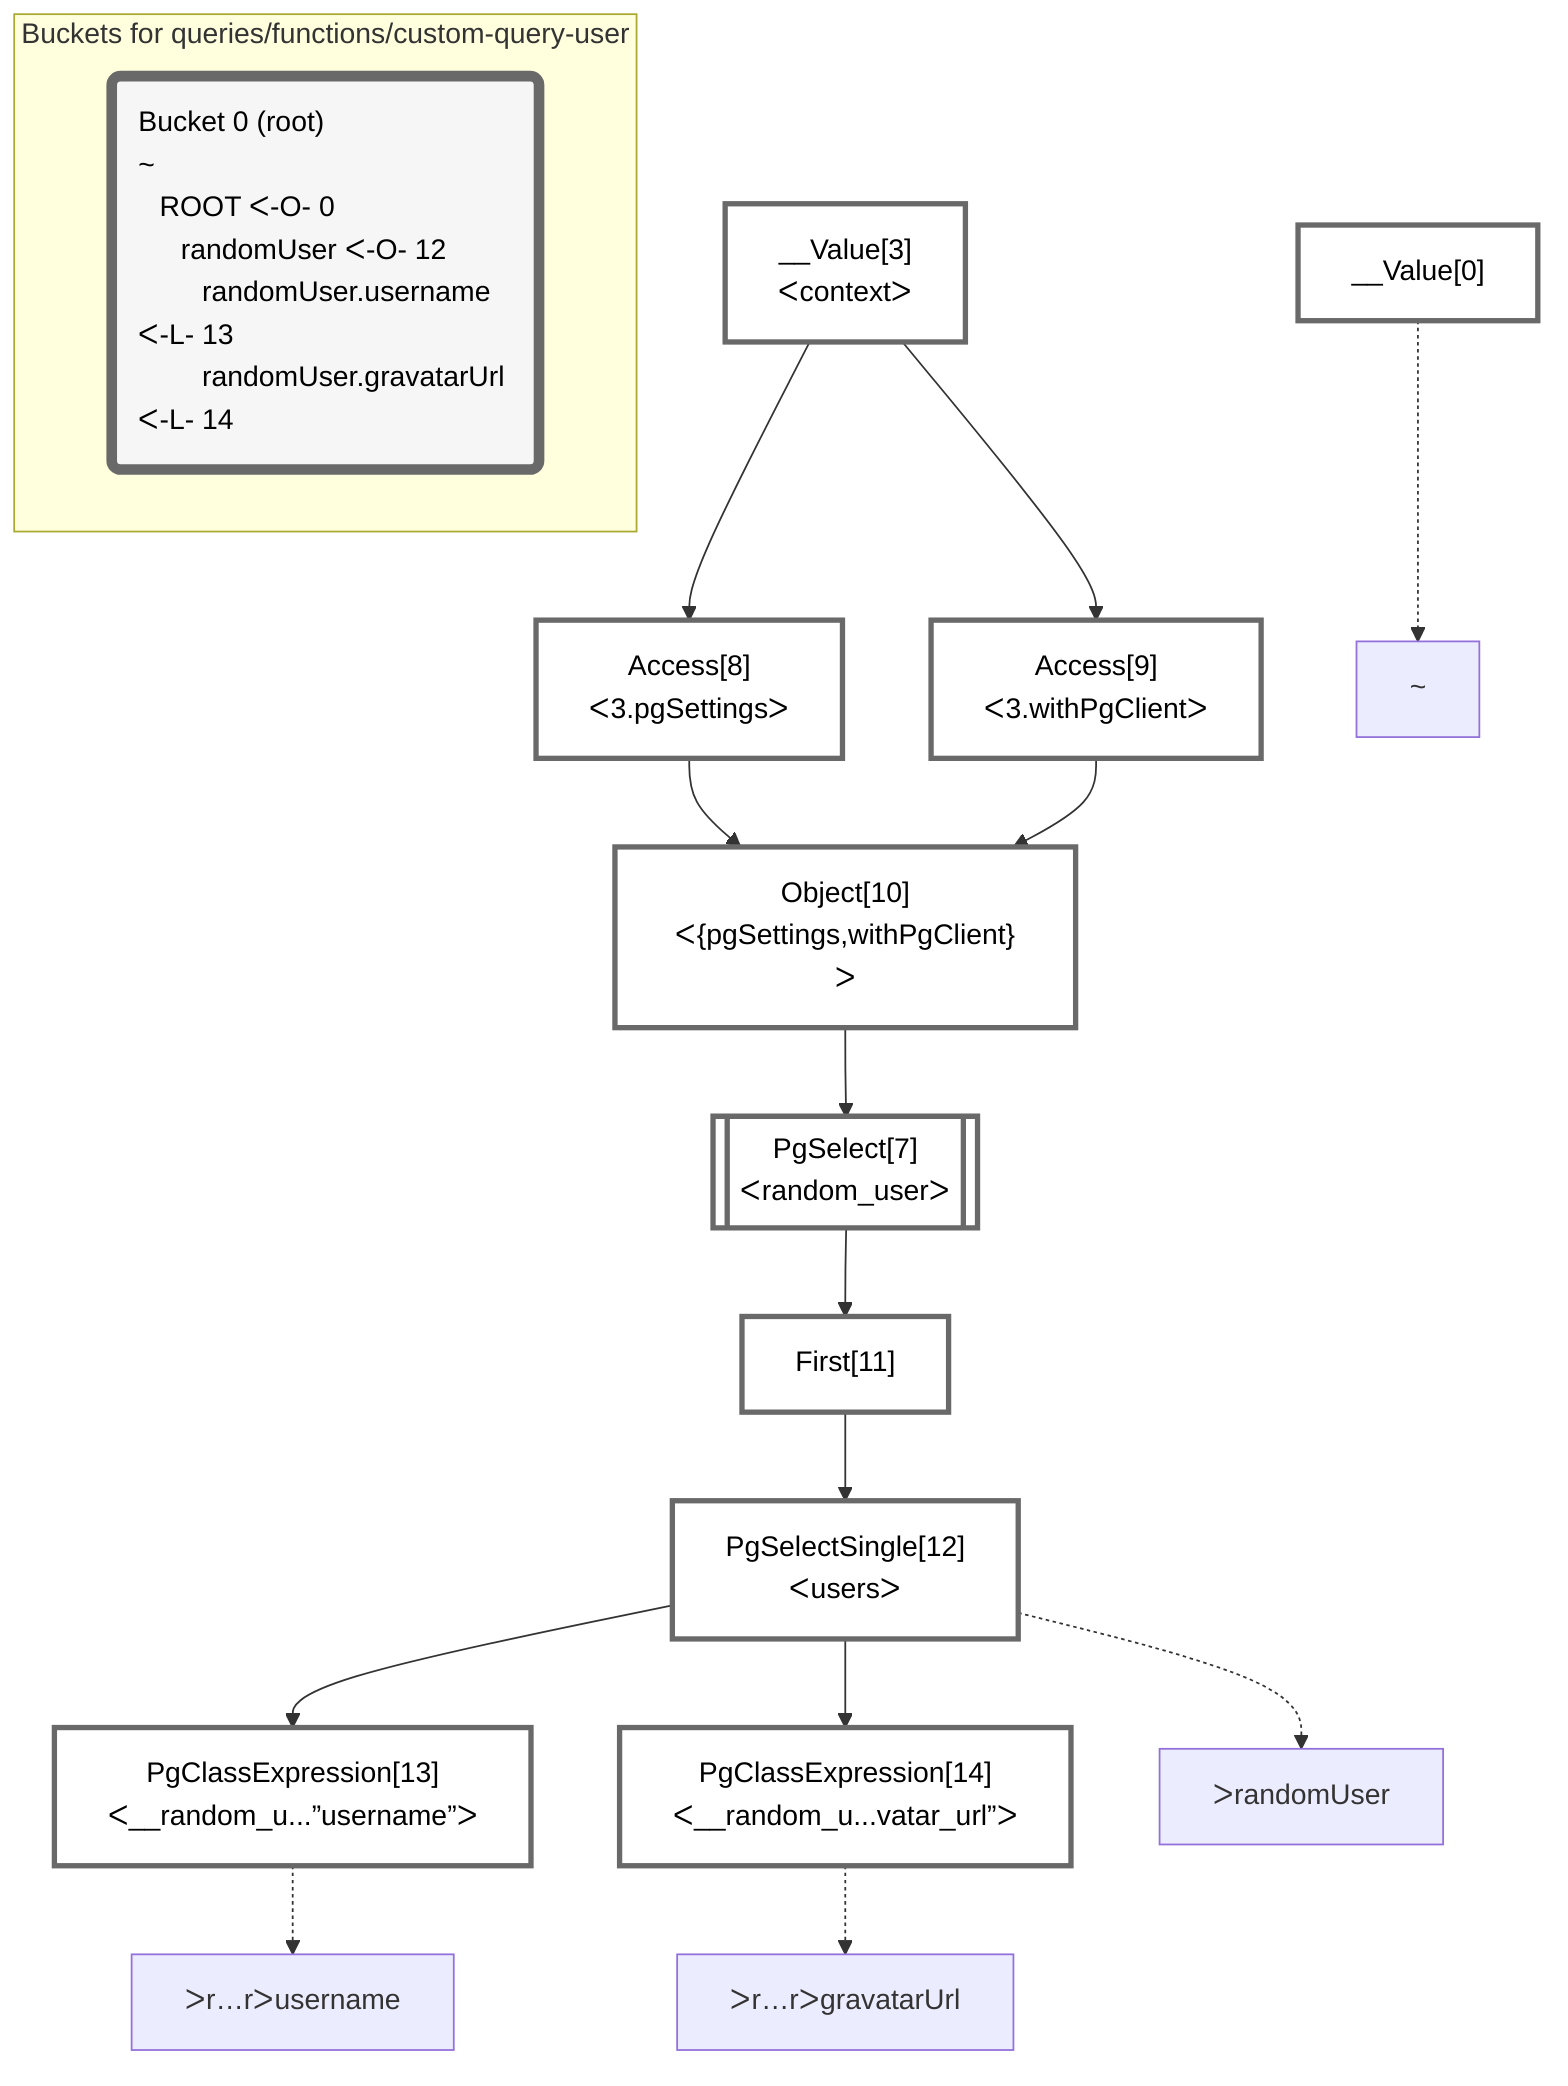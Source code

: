 graph TD
    classDef path fill:#eee,stroke:#000,color:#000
    classDef plan fill:#fff,stroke-width:3px,color:#000
    classDef itemplan fill:#fff,stroke-width:6px,color:#000
    classDef sideeffectplan fill:#f00,stroke-width:6px,color:#000
    classDef bucket fill:#f6f6f6,color:#000,stroke-width:6px,text-align:left


    %% define plans
    __Value0["__Value[0]"]:::plan
    __Value3["__Value[3]<br />ᐸcontextᐳ"]:::plan
    Access8["Access[8]<br />ᐸ3.pgSettingsᐳ"]:::plan
    Access9["Access[9]<br />ᐸ3.withPgClientᐳ"]:::plan
    Object10["Object[10]<br />ᐸ{pgSettings,withPgClient}ᐳ"]:::plan
    PgSelect7[["PgSelect[7]<br />ᐸrandom_userᐳ"]]:::plan
    First11["First[11]"]:::plan
    PgSelectSingle12["PgSelectSingle[12]<br />ᐸusersᐳ"]:::plan
    PgClassExpression13["PgClassExpression[13]<br />ᐸ__random_u...”username”ᐳ"]:::plan
    PgClassExpression14["PgClassExpression[14]<br />ᐸ__random_u...vatar_url”ᐳ"]:::plan

    %% plan dependencies
    __Value3 --> Access8
    __Value3 --> Access9
    Access8 & Access9 --> Object10
    Object10 --> PgSelect7
    PgSelect7 --> First11
    First11 --> PgSelectSingle12
    PgSelectSingle12 --> PgClassExpression13
    PgSelectSingle12 --> PgClassExpression14

    %% plan-to-path relationships
    P0["~"]
    __Value0 -.-> P0
    P12["ᐳrandomUser"]
    PgSelectSingle12 -.-> P12
    P13["ᐳr…rᐳusername"]
    PgClassExpression13 -.-> P13
    P14["ᐳr…rᐳgravatarUrl"]
    PgClassExpression14 -.-> P14

    subgraph "Buckets for queries/functions/custom-query-user"
    Bucket0("Bucket 0 (root)<br />~<br />⠀ROOT ᐸ-O- 0<br />⠀⠀randomUser ᐸ-O- 12<br />⠀⠀⠀randomUser.username ᐸ-L- 13<br />⠀⠀⠀randomUser.gravatarUrl ᐸ-L- 14"):::bucket
    classDef bucket0 stroke:#696969
    class Bucket0,__Value0,__Value3,PgSelect7,Access8,Access9,Object10,First11,PgSelectSingle12,PgClassExpression13,PgClassExpression14 bucket0
    end